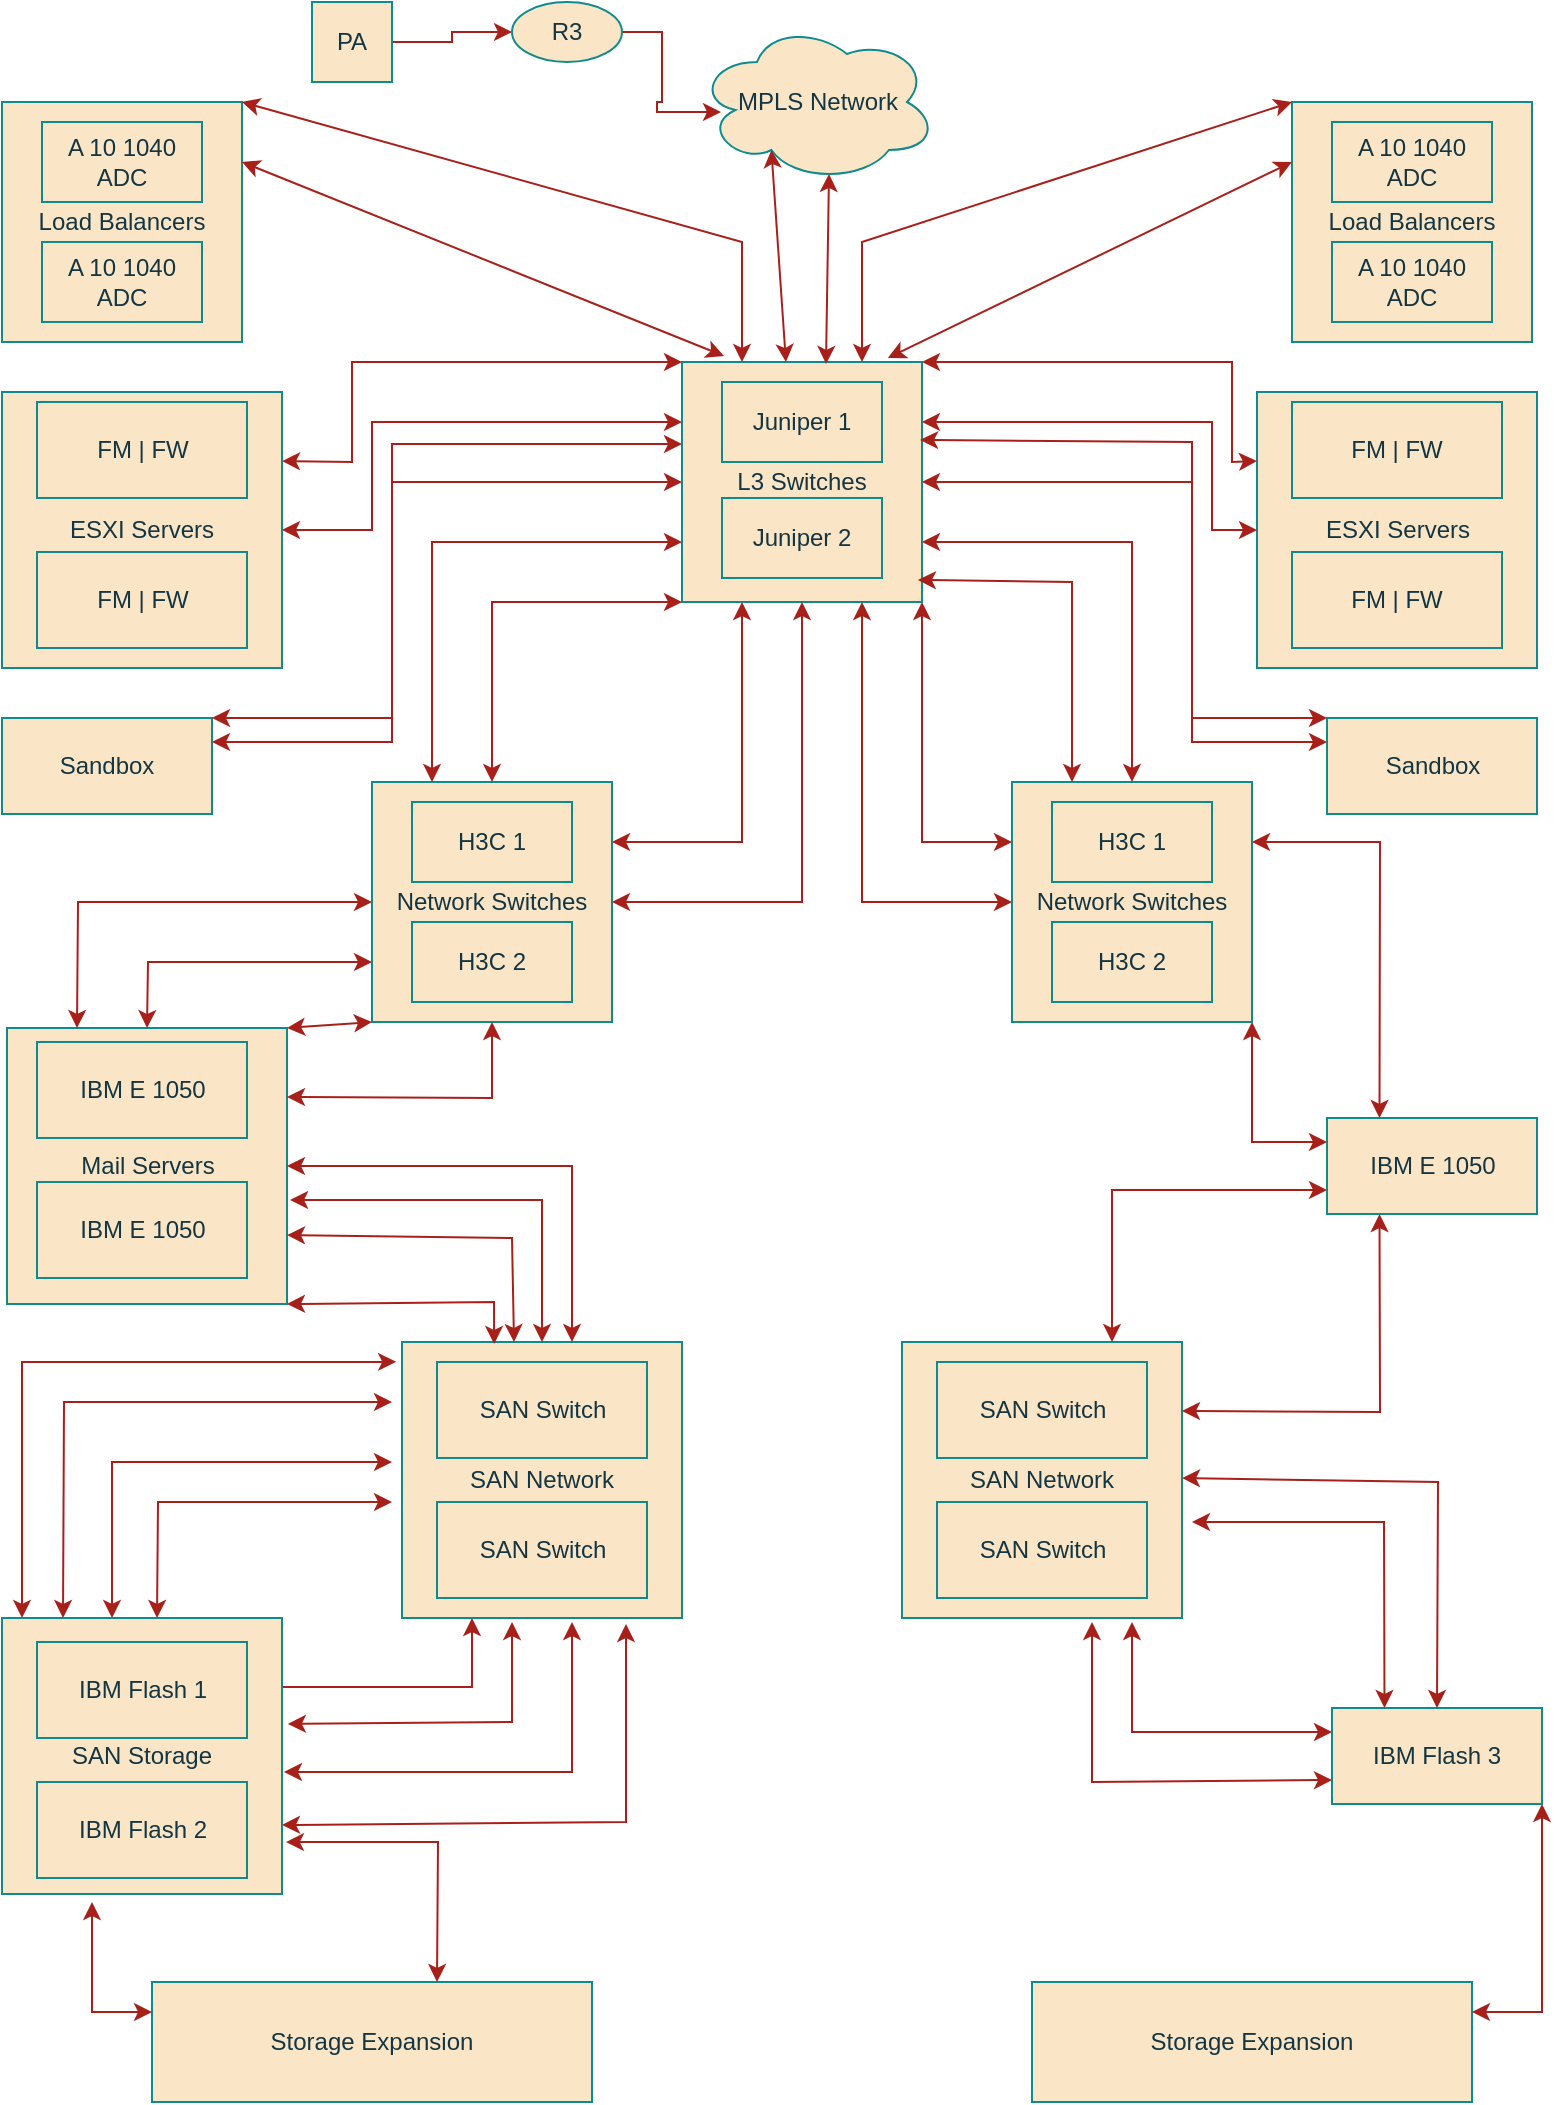 <mxfile version="21.5.0" type="github">
  <diagram name="Page-1" id="SxHQIcBQqMFaZEV1XY9a">
    <mxGraphModel dx="1434" dy="691" grid="1" gridSize="10" guides="1" tooltips="1" connect="1" arrows="1" fold="1" page="1" pageScale="1" pageWidth="850" pageHeight="1100" math="0" shadow="0">
      <root>
        <mxCell id="0" />
        <mxCell id="1" parent="0" />
        <mxCell id="td1JjDbZRhZ5KsccJFVq-1" value="L3 Switches" style="whiteSpace=wrap;html=1;aspect=fixed;labelBackgroundColor=none;fillColor=#FAE5C7;strokeColor=#0F8B8D;fontColor=#143642;" parent="1" vertex="1">
          <mxGeometry x="385" y="190" width="120" height="120" as="geometry" />
        </mxCell>
        <mxCell id="td1JjDbZRhZ5KsccJFVq-2" value="Juniper 1" style="rounded=0;whiteSpace=wrap;html=1;labelBackgroundColor=none;fillColor=#FAE5C7;strokeColor=#0F8B8D;fontColor=#143642;" parent="1" vertex="1">
          <mxGeometry x="405" y="200" width="80" height="40" as="geometry" />
        </mxCell>
        <mxCell id="td1JjDbZRhZ5KsccJFVq-3" value="Juniper 2" style="rounded=0;whiteSpace=wrap;html=1;labelBackgroundColor=none;fillColor=#FAE5C7;strokeColor=#0F8B8D;fontColor=#143642;" parent="1" vertex="1">
          <mxGeometry x="405" y="258" width="80" height="40" as="geometry" />
        </mxCell>
        <mxCell id="td1JjDbZRhZ5KsccJFVq-4" value="Network Switches" style="whiteSpace=wrap;html=1;aspect=fixed;movable=1;resizable=1;rotatable=1;deletable=1;editable=1;locked=0;connectable=1;labelBackgroundColor=none;fillColor=#FAE5C7;strokeColor=#0F8B8D;fontColor=#143642;" parent="1" vertex="1">
          <mxGeometry x="230" y="400" width="120" height="120" as="geometry" />
        </mxCell>
        <mxCell id="td1JjDbZRhZ5KsccJFVq-5" value="H3C 1" style="rounded=0;whiteSpace=wrap;html=1;movable=1;resizable=1;rotatable=1;deletable=1;editable=1;locked=0;connectable=1;labelBackgroundColor=none;fillColor=#FAE5C7;strokeColor=#0F8B8D;fontColor=#143642;" parent="1" vertex="1">
          <mxGeometry x="250" y="410" width="80" height="40" as="geometry" />
        </mxCell>
        <mxCell id="td1JjDbZRhZ5KsccJFVq-6" value="H3C 2" style="rounded=0;whiteSpace=wrap;html=1;movable=1;resizable=1;rotatable=1;deletable=1;editable=1;locked=0;connectable=1;labelBackgroundColor=none;fillColor=#FAE5C7;strokeColor=#0F8B8D;fontColor=#143642;" parent="1" vertex="1">
          <mxGeometry x="250" y="470" width="80" height="40" as="geometry" />
        </mxCell>
        <mxCell id="td1JjDbZRhZ5KsccJFVq-7" value="Network Switches" style="whiteSpace=wrap;html=1;aspect=fixed;movable=1;resizable=1;rotatable=1;deletable=1;editable=1;locked=0;connectable=1;labelBackgroundColor=none;fillColor=#FAE5C7;strokeColor=#0F8B8D;fontColor=#143642;" parent="1" vertex="1">
          <mxGeometry x="550" y="400" width="120" height="120" as="geometry" />
        </mxCell>
        <mxCell id="td1JjDbZRhZ5KsccJFVq-8" value="H3C 1" style="rounded=0;whiteSpace=wrap;html=1;movable=1;resizable=1;rotatable=1;deletable=1;editable=1;locked=0;connectable=1;labelBackgroundColor=none;fillColor=#FAE5C7;strokeColor=#0F8B8D;fontColor=#143642;" parent="1" vertex="1">
          <mxGeometry x="570" y="410" width="80" height="40" as="geometry" />
        </mxCell>
        <mxCell id="td1JjDbZRhZ5KsccJFVq-9" value="H3C 2" style="rounded=0;whiteSpace=wrap;html=1;movable=1;resizable=1;rotatable=1;deletable=1;editable=1;locked=0;connectable=1;labelBackgroundColor=none;fillColor=#FAE5C7;strokeColor=#0F8B8D;fontColor=#143642;" parent="1" vertex="1">
          <mxGeometry x="570" y="470" width="80" height="40" as="geometry" />
        </mxCell>
        <mxCell id="td1JjDbZRhZ5KsccJFVq-10" value="Mail Servers" style="whiteSpace=wrap;html=1;aspect=fixed;movable=1;resizable=1;rotatable=1;deletable=1;editable=1;locked=0;connectable=1;labelBackgroundColor=none;fillColor=#FAE5C7;strokeColor=#0F8B8D;fontColor=#143642;" parent="1" vertex="1">
          <mxGeometry x="47.5" y="523" width="140" height="138" as="geometry" />
        </mxCell>
        <mxCell id="td1JjDbZRhZ5KsccJFVq-11" value="IBM E 1050" style="rounded=0;whiteSpace=wrap;html=1;movable=1;resizable=1;rotatable=1;deletable=1;editable=1;locked=0;connectable=1;labelBackgroundColor=none;fillColor=#FAE5C7;strokeColor=#0F8B8D;fontColor=#143642;" parent="1" vertex="1">
          <mxGeometry x="62.5" y="530" width="105" height="48" as="geometry" />
        </mxCell>
        <mxCell id="td1JjDbZRhZ5KsccJFVq-12" value="IBM E 1050" style="rounded=0;whiteSpace=wrap;html=1;movable=1;resizable=1;rotatable=1;deletable=1;editable=1;locked=0;connectable=1;labelBackgroundColor=none;fillColor=#FAE5C7;strokeColor=#0F8B8D;fontColor=#143642;" parent="1" vertex="1">
          <mxGeometry x="62.5" y="600" width="105" height="48" as="geometry" />
        </mxCell>
        <mxCell id="td1JjDbZRhZ5KsccJFVq-13" value="IBM E 1050" style="rounded=0;whiteSpace=wrap;html=1;movable=1;resizable=1;rotatable=1;deletable=1;editable=1;locked=0;connectable=1;labelBackgroundColor=none;fillColor=#FAE5C7;strokeColor=#0F8B8D;fontColor=#143642;" parent="1" vertex="1">
          <mxGeometry x="707.5" y="568" width="105" height="48" as="geometry" />
        </mxCell>
        <mxCell id="td1JjDbZRhZ5KsccJFVq-31" value="MPLS Network" style="ellipse;shape=cloud;whiteSpace=wrap;html=1;labelBackgroundColor=none;fillColor=#FAE5C7;strokeColor=#0F8B8D;fontColor=#143642;" parent="1" vertex="1">
          <mxGeometry x="392.5" y="20" width="120" height="80" as="geometry" />
        </mxCell>
        <mxCell id="td1JjDbZRhZ5KsccJFVq-36" style="edgeStyle=orthogonalEdgeStyle;rounded=0;orthogonalLoop=1;jettySize=auto;html=1;entryX=0;entryY=0.5;entryDx=0;entryDy=0;labelBackgroundColor=none;strokeColor=#A8201A;fontColor=default;" parent="1" source="td1JjDbZRhZ5KsccJFVq-34" target="td1JjDbZRhZ5KsccJFVq-35" edge="1">
          <mxGeometry relative="1" as="geometry" />
        </mxCell>
        <mxCell id="td1JjDbZRhZ5KsccJFVq-34" value="PA" style="whiteSpace=wrap;html=1;aspect=fixed;labelBackgroundColor=none;fillColor=#FAE5C7;strokeColor=#0F8B8D;fontColor=#143642;" parent="1" vertex="1">
          <mxGeometry x="200" y="10" width="40" height="40" as="geometry" />
        </mxCell>
        <mxCell id="td1JjDbZRhZ5KsccJFVq-37" style="edgeStyle=orthogonalEdgeStyle;rounded=0;orthogonalLoop=1;jettySize=auto;html=1;exitX=1;exitY=0.5;exitDx=0;exitDy=0;entryX=0.1;entryY=0.563;entryDx=0;entryDy=0;entryPerimeter=0;labelBackgroundColor=none;strokeColor=#A8201A;fontColor=default;" parent="1" source="td1JjDbZRhZ5KsccJFVq-35" target="td1JjDbZRhZ5KsccJFVq-31" edge="1">
          <mxGeometry relative="1" as="geometry" />
        </mxCell>
        <mxCell id="td1JjDbZRhZ5KsccJFVq-35" value="R3" style="ellipse;whiteSpace=wrap;html=1;labelBackgroundColor=none;fillColor=#FAE5C7;strokeColor=#0F8B8D;fontColor=#143642;" parent="1" vertex="1">
          <mxGeometry x="300" y="10" width="55" height="30" as="geometry" />
        </mxCell>
        <mxCell id="td1JjDbZRhZ5KsccJFVq-48" style="edgeStyle=orthogonalEdgeStyle;rounded=0;orthogonalLoop=1;jettySize=auto;html=1;exitX=1;exitY=0.25;exitDx=0;exitDy=0;entryX=0.25;entryY=1;entryDx=0;entryDy=0;labelBackgroundColor=none;strokeColor=#A8201A;fontColor=default;" parent="1" source="td1JjDbZRhZ5KsccJFVq-38" target="td1JjDbZRhZ5KsccJFVq-43" edge="1">
          <mxGeometry relative="1" as="geometry" />
        </mxCell>
        <mxCell id="td1JjDbZRhZ5KsccJFVq-38" value="SAN Storage" style="whiteSpace=wrap;html=1;aspect=fixed;movable=1;resizable=1;rotatable=1;deletable=1;editable=1;locked=0;connectable=1;labelBackgroundColor=none;fillColor=#FAE5C7;strokeColor=#0F8B8D;fontColor=#143642;" parent="1" vertex="1">
          <mxGeometry x="45" y="818" width="140" height="138" as="geometry" />
        </mxCell>
        <mxCell id="td1JjDbZRhZ5KsccJFVq-39" value="IBM Flash 1" style="rounded=0;whiteSpace=wrap;html=1;movable=1;resizable=1;rotatable=1;deletable=1;editable=1;locked=0;connectable=1;labelBackgroundColor=none;fillColor=#FAE5C7;strokeColor=#0F8B8D;fontColor=#143642;" parent="1" vertex="1">
          <mxGeometry x="62.5" y="830" width="105" height="48" as="geometry" />
        </mxCell>
        <mxCell id="td1JjDbZRhZ5KsccJFVq-40" value="IBM Flash 2" style="rounded=0;whiteSpace=wrap;html=1;movable=1;resizable=1;rotatable=1;deletable=1;editable=1;locked=0;connectable=1;labelBackgroundColor=none;fillColor=#FAE5C7;strokeColor=#0F8B8D;fontColor=#143642;" parent="1" vertex="1">
          <mxGeometry x="62.5" y="900" width="105" height="48" as="geometry" />
        </mxCell>
        <mxCell id="td1JjDbZRhZ5KsccJFVq-41" value="IBM Flash 3" style="rounded=0;whiteSpace=wrap;html=1;movable=1;resizable=1;rotatable=1;deletable=1;editable=1;locked=0;connectable=1;labelBackgroundColor=none;fillColor=#FAE5C7;strokeColor=#0F8B8D;fontColor=#143642;" parent="1" vertex="1">
          <mxGeometry x="710" y="863" width="105" height="48" as="geometry" />
        </mxCell>
        <mxCell id="td1JjDbZRhZ5KsccJFVq-43" value="SAN Network" style="whiteSpace=wrap;html=1;aspect=fixed;movable=1;resizable=1;rotatable=1;deletable=1;editable=1;locked=0;connectable=1;labelBackgroundColor=none;fillColor=#FAE5C7;strokeColor=#0F8B8D;fontColor=#143642;" parent="1" vertex="1">
          <mxGeometry x="245" y="680" width="140" height="138" as="geometry" />
        </mxCell>
        <mxCell id="td1JjDbZRhZ5KsccJFVq-44" value="SAN Switch" style="rounded=0;whiteSpace=wrap;html=1;movable=1;resizable=1;rotatable=1;deletable=1;editable=1;locked=0;connectable=1;labelBackgroundColor=none;fillColor=#FAE5C7;strokeColor=#0F8B8D;fontColor=#143642;" parent="1" vertex="1">
          <mxGeometry x="262.5" y="690" width="105" height="48" as="geometry" />
        </mxCell>
        <mxCell id="td1JjDbZRhZ5KsccJFVq-45" value="SAN Switch" style="rounded=0;whiteSpace=wrap;html=1;movable=1;resizable=1;rotatable=1;deletable=1;editable=1;locked=0;connectable=1;labelBackgroundColor=none;fillColor=#FAE5C7;strokeColor=#0F8B8D;fontColor=#143642;" parent="1" vertex="1">
          <mxGeometry x="262.5" y="760" width="105" height="48" as="geometry" />
        </mxCell>
        <mxCell id="td1JjDbZRhZ5KsccJFVq-50" value="SAN Network" style="whiteSpace=wrap;html=1;aspect=fixed;movable=1;resizable=1;rotatable=1;deletable=1;editable=1;locked=0;connectable=1;labelBackgroundColor=none;fillColor=#FAE5C7;strokeColor=#0F8B8D;fontColor=#143642;" parent="1" vertex="1">
          <mxGeometry x="495" y="680" width="140" height="138" as="geometry" />
        </mxCell>
        <mxCell id="td1JjDbZRhZ5KsccJFVq-51" value="SAN Switch" style="rounded=0;whiteSpace=wrap;html=1;movable=1;resizable=1;rotatable=1;deletable=1;editable=1;locked=0;connectable=1;labelBackgroundColor=none;fillColor=#FAE5C7;strokeColor=#0F8B8D;fontColor=#143642;" parent="1" vertex="1">
          <mxGeometry x="512.5" y="690" width="105" height="48" as="geometry" />
        </mxCell>
        <mxCell id="td1JjDbZRhZ5KsccJFVq-52" value="SAN Switch" style="rounded=0;whiteSpace=wrap;html=1;movable=1;resizable=1;rotatable=1;deletable=1;editable=1;locked=0;connectable=1;labelBackgroundColor=none;fillColor=#FAE5C7;strokeColor=#0F8B8D;fontColor=#143642;" parent="1" vertex="1">
          <mxGeometry x="512.5" y="760" width="105" height="48" as="geometry" />
        </mxCell>
        <mxCell id="td1JjDbZRhZ5KsccJFVq-65" value="" style="endArrow=classic;startArrow=classic;html=1;rounded=0;exitX=0.75;exitY=0;exitDx=0;exitDy=0;labelBackgroundColor=none;strokeColor=#A8201A;fontColor=default;entryX=0;entryY=0.75;entryDx=0;entryDy=0;" parent="1" source="td1JjDbZRhZ5KsccJFVq-50" edge="1" target="td1JjDbZRhZ5KsccJFVq-13">
          <mxGeometry width="50" height="50" relative="1" as="geometry">
            <mxPoint x="400" y="610" as="sourcePoint" />
            <mxPoint x="690" y="540" as="targetPoint" />
            <Array as="points">
              <mxPoint x="600" y="604" />
            </Array>
          </mxGeometry>
        </mxCell>
        <mxCell id="td1JjDbZRhZ5KsccJFVq-69" value="" style="endArrow=classic;startArrow=classic;html=1;rounded=0;exitX=0;exitY=0.25;exitDx=0;exitDy=0;labelBackgroundColor=none;strokeColor=#A8201A;fontColor=default;entryX=1;entryY=1;entryDx=0;entryDy=0;" parent="1" source="td1JjDbZRhZ5KsccJFVq-13" edge="1" target="td1JjDbZRhZ5KsccJFVq-7">
          <mxGeometry width="50" height="50" relative="1" as="geometry">
            <mxPoint x="595" y="520" as="sourcePoint" />
            <mxPoint x="610" y="520" as="targetPoint" />
            <Array as="points">
              <mxPoint x="670" y="580" />
            </Array>
          </mxGeometry>
        </mxCell>
        <mxCell id="td1JjDbZRhZ5KsccJFVq-70" value="Storage Expansion" style="rounded=0;whiteSpace=wrap;html=1;labelBackgroundColor=none;fillColor=#FAE5C7;strokeColor=#0F8B8D;fontColor=#143642;" parent="1" vertex="1">
          <mxGeometry x="120" y="1000" width="220" height="60" as="geometry" />
        </mxCell>
        <mxCell id="td1JjDbZRhZ5KsccJFVq-71" value="Storage Expansion" style="rounded=0;whiteSpace=wrap;html=1;labelBackgroundColor=none;fillColor=#FAE5C7;strokeColor=#0F8B8D;fontColor=#143642;" parent="1" vertex="1">
          <mxGeometry x="560" y="1000" width="220" height="60" as="geometry" />
        </mxCell>
        <mxCell id="td1JjDbZRhZ5KsccJFVq-74" value="" style="endArrow=classic;startArrow=classic;html=1;rounded=0;entryX=1.014;entryY=0.812;entryDx=0;entryDy=0;entryPerimeter=0;labelBackgroundColor=none;strokeColor=#A8201A;fontColor=default;" parent="1" target="td1JjDbZRhZ5KsccJFVq-38" edge="1">
          <mxGeometry width="50" height="50" relative="1" as="geometry">
            <mxPoint x="262.5" y="1000" as="sourcePoint" />
            <mxPoint x="312.5" y="950" as="targetPoint" />
            <Array as="points">
              <mxPoint x="263" y="930" />
            </Array>
          </mxGeometry>
        </mxCell>
        <mxCell id="td1JjDbZRhZ5KsccJFVq-75" value="" style="endArrow=classic;startArrow=classic;html=1;rounded=0;labelBackgroundColor=none;strokeColor=#A8201A;fontColor=default;exitX=1;exitY=0.25;exitDx=0;exitDy=0;entryX=1;entryY=1;entryDx=0;entryDy=0;" parent="1" source="td1JjDbZRhZ5KsccJFVq-71" target="td1JjDbZRhZ5KsccJFVq-41" edge="1">
          <mxGeometry width="50" height="50" relative="1" as="geometry">
            <mxPoint x="780" y="970" as="sourcePoint" />
            <mxPoint x="780" y="930" as="targetPoint" />
            <Array as="points">
              <mxPoint x="815" y="1015" />
            </Array>
          </mxGeometry>
        </mxCell>
        <mxCell id="td1JjDbZRhZ5KsccJFVq-76" value="" style="endArrow=classic;startArrow=classic;html=1;rounded=0;entryX=-0.021;entryY=0.072;entryDx=0;entryDy=0;entryPerimeter=0;labelBackgroundColor=none;strokeColor=#A8201A;fontColor=default;" parent="1" target="td1JjDbZRhZ5KsccJFVq-43" edge="1">
          <mxGeometry width="50" height="50" relative="1" as="geometry">
            <mxPoint x="55" y="818" as="sourcePoint" />
            <mxPoint x="105" y="768" as="targetPoint" />
            <Array as="points">
              <mxPoint x="55" y="690" />
            </Array>
          </mxGeometry>
        </mxCell>
        <mxCell id="td1JjDbZRhZ5KsccJFVq-77" value="" style="endArrow=classic;startArrow=classic;html=1;rounded=0;labelBackgroundColor=none;strokeColor=#A8201A;fontColor=default;" parent="1" edge="1">
          <mxGeometry width="50" height="50" relative="1" as="geometry">
            <mxPoint x="75.5" y="818" as="sourcePoint" />
            <mxPoint x="240" y="710" as="targetPoint" />
            <Array as="points">
              <mxPoint x="76" y="710" />
              <mxPoint x="120" y="710" />
              <mxPoint x="180" y="710" />
            </Array>
          </mxGeometry>
        </mxCell>
        <mxCell id="td1JjDbZRhZ5KsccJFVq-78" value="" style="endArrow=classic;startArrow=classic;html=1;rounded=0;labelBackgroundColor=none;strokeColor=#A8201A;fontColor=default;" parent="1" edge="1">
          <mxGeometry width="50" height="50" relative="1" as="geometry">
            <mxPoint x="100" y="818" as="sourcePoint" />
            <mxPoint x="240" y="740" as="targetPoint" />
            <Array as="points">
              <mxPoint x="100" y="740" />
              <mxPoint x="190" y="740" />
            </Array>
          </mxGeometry>
        </mxCell>
        <mxCell id="td1JjDbZRhZ5KsccJFVq-79" value="" style="endArrow=classic;startArrow=classic;html=1;rounded=0;labelBackgroundColor=none;strokeColor=#A8201A;fontColor=default;" parent="1" edge="1">
          <mxGeometry width="50" height="50" relative="1" as="geometry">
            <mxPoint x="122.5" y="818" as="sourcePoint" />
            <mxPoint x="240" y="760" as="targetPoint" />
            <Array as="points">
              <mxPoint x="123" y="760" />
            </Array>
          </mxGeometry>
        </mxCell>
        <mxCell id="td1JjDbZRhZ5KsccJFVq-80" value="" style="endArrow=classic;startArrow=classic;html=1;rounded=0;exitX=1.021;exitY=0.384;exitDx=0;exitDy=0;exitPerimeter=0;labelBackgroundColor=none;strokeColor=#A8201A;fontColor=default;" parent="1" source="td1JjDbZRhZ5KsccJFVq-38" edge="1">
          <mxGeometry width="50" height="50" relative="1" as="geometry">
            <mxPoint x="195" y="878" as="sourcePoint" />
            <mxPoint x="300" y="820" as="targetPoint" />
            <Array as="points">
              <mxPoint x="300" y="870" />
            </Array>
          </mxGeometry>
        </mxCell>
        <mxCell id="td1JjDbZRhZ5KsccJFVq-81" value="" style="endArrow=classic;startArrow=classic;html=1;rounded=0;exitX=1.007;exitY=0.558;exitDx=0;exitDy=0;exitPerimeter=0;labelBackgroundColor=none;strokeColor=#A8201A;fontColor=default;" parent="1" source="td1JjDbZRhZ5KsccJFVq-38" edge="1">
          <mxGeometry width="50" height="50" relative="1" as="geometry">
            <mxPoint x="190" y="912" as="sourcePoint" />
            <mxPoint x="330" y="820" as="targetPoint" />
            <Array as="points">
              <mxPoint x="330" y="895" />
            </Array>
          </mxGeometry>
        </mxCell>
        <mxCell id="td1JjDbZRhZ5KsccJFVq-82" value="" style="endArrow=classic;startArrow=classic;html=1;rounded=0;exitX=1;exitY=0.75;exitDx=0;exitDy=0;entryX=0.8;entryY=1.022;entryDx=0;entryDy=0;entryPerimeter=0;labelBackgroundColor=none;strokeColor=#A8201A;fontColor=default;" parent="1" source="td1JjDbZRhZ5KsccJFVq-38" target="td1JjDbZRhZ5KsccJFVq-43" edge="1">
          <mxGeometry width="50" height="50" relative="1" as="geometry">
            <mxPoint x="201" y="905" as="sourcePoint" />
            <mxPoint x="340" y="830" as="targetPoint" />
            <Array as="points">
              <mxPoint x="357" y="920" />
            </Array>
          </mxGeometry>
        </mxCell>
        <mxCell id="TKQVETOo9Dzt4lSncdKY-1" value="" style="endArrow=classic;startArrow=classic;html=1;rounded=0;entryX=0.329;entryY=0.007;entryDx=0;entryDy=0;entryPerimeter=0;labelBackgroundColor=none;strokeColor=#A8201A;fontColor=default;exitX=1;exitY=1;exitDx=0;exitDy=0;" parent="1" target="td1JjDbZRhZ5KsccJFVq-43" edge="1" source="td1JjDbZRhZ5KsccJFVq-10">
          <mxGeometry width="50" height="50" relative="1" as="geometry">
            <mxPoint x="220" y="660" as="sourcePoint" />
            <mxPoint x="230" y="590" as="targetPoint" />
            <Array as="points">
              <mxPoint x="291" y="660" />
            </Array>
          </mxGeometry>
        </mxCell>
        <mxCell id="TKQVETOo9Dzt4lSncdKY-2" value="" style="endArrow=classic;startArrow=classic;html=1;rounded=0;entryX=0.4;entryY=0;entryDx=0;entryDy=0;entryPerimeter=0;labelBackgroundColor=none;strokeColor=#A8201A;fontColor=default;exitX=1;exitY=0.75;exitDx=0;exitDy=0;" parent="1" target="td1JjDbZRhZ5KsccJFVq-43" edge="1" source="td1JjDbZRhZ5KsccJFVq-10">
          <mxGeometry width="50" height="50" relative="1" as="geometry">
            <mxPoint x="210" y="630" as="sourcePoint" />
            <mxPoint x="230" y="578" as="targetPoint" />
            <Array as="points">
              <mxPoint x="300" y="628" />
            </Array>
          </mxGeometry>
        </mxCell>
        <mxCell id="TKQVETOo9Dzt4lSncdKY-3" value="" style="endArrow=classic;startArrow=classic;html=1;rounded=0;entryX=0.5;entryY=0;entryDx=0;entryDy=0;labelBackgroundColor=none;strokeColor=#A8201A;fontColor=default;exitX=1.011;exitY=0.623;exitDx=0;exitDy=0;exitPerimeter=0;" parent="1" target="td1JjDbZRhZ5KsccJFVq-43" edge="1" source="td1JjDbZRhZ5KsccJFVq-10">
          <mxGeometry width="50" height="50" relative="1" as="geometry">
            <mxPoint x="210" y="620" as="sourcePoint" />
            <mxPoint x="230" y="568" as="targetPoint" />
            <Array as="points">
              <mxPoint x="315" y="609" />
            </Array>
          </mxGeometry>
        </mxCell>
        <mxCell id="TKQVETOo9Dzt4lSncdKY-4" value="" style="endArrow=classic;startArrow=classic;html=1;rounded=0;labelBackgroundColor=none;strokeColor=#A8201A;fontColor=default;exitX=1;exitY=0.5;exitDx=0;exitDy=0;" parent="1" edge="1" source="td1JjDbZRhZ5KsccJFVq-10">
          <mxGeometry width="50" height="50" relative="1" as="geometry">
            <mxPoint x="180" y="610" as="sourcePoint" />
            <mxPoint x="330" y="680" as="targetPoint" />
            <Array as="points">
              <mxPoint x="330" y="592" />
            </Array>
          </mxGeometry>
        </mxCell>
        <mxCell id="TKQVETOo9Dzt4lSncdKY-5" value="" style="endArrow=classic;startArrow=classic;html=1;rounded=0;labelBackgroundColor=none;strokeColor=#A8201A;fontColor=default;exitX=0;exitY=0.75;exitDx=0;exitDy=0;" parent="1" source="td1JjDbZRhZ5KsccJFVq-41" edge="1">
          <mxGeometry width="50" height="50" relative="1" as="geometry">
            <mxPoint x="690" y="870" as="sourcePoint" />
            <mxPoint x="590" y="820" as="targetPoint" />
            <Array as="points">
              <mxPoint x="590" y="900" />
            </Array>
          </mxGeometry>
        </mxCell>
        <mxCell id="TKQVETOo9Dzt4lSncdKY-6" value="" style="endArrow=classic;startArrow=classic;html=1;rounded=0;labelBackgroundColor=none;strokeColor=#A8201A;fontColor=default;entryX=0;entryY=0.25;entryDx=0;entryDy=0;" parent="1" edge="1" target="td1JjDbZRhZ5KsccJFVq-41">
          <mxGeometry width="50" height="50" relative="1" as="geometry">
            <mxPoint x="610" y="820" as="sourcePoint" />
            <mxPoint x="667.5" y="840" as="targetPoint" />
            <Array as="points">
              <mxPoint x="610" y="875" />
            </Array>
          </mxGeometry>
        </mxCell>
        <mxCell id="TKQVETOo9Dzt4lSncdKY-7" value="" style="endArrow=classic;startArrow=classic;html=1;rounded=0;labelBackgroundColor=none;strokeColor=#A8201A;fontColor=default;exitX=0.25;exitY=0;exitDx=0;exitDy=0;" parent="1" edge="1" source="td1JjDbZRhZ5KsccJFVq-41">
          <mxGeometry width="50" height="50" relative="1" as="geometry">
            <mxPoint x="697.5" y="830" as="sourcePoint" />
            <mxPoint x="640" y="770" as="targetPoint" />
            <Array as="points">
              <mxPoint x="736" y="770" />
            </Array>
          </mxGeometry>
        </mxCell>
        <mxCell id="TKQVETOo9Dzt4lSncdKY-8" value="" style="endArrow=classic;startArrow=classic;html=1;rounded=0;entryX=1.036;entryY=0.652;entryDx=0;entryDy=0;entryPerimeter=0;labelBackgroundColor=none;strokeColor=#A8201A;fontColor=default;exitX=0.5;exitY=0;exitDx=0;exitDy=0;" parent="1" edge="1" source="td1JjDbZRhZ5KsccJFVq-41">
          <mxGeometry width="50" height="50" relative="1" as="geometry">
            <mxPoint x="720" y="830" as="sourcePoint" />
            <mxPoint x="635" y="748" as="targetPoint" />
            <Array as="points">
              <mxPoint x="763" y="750" />
            </Array>
          </mxGeometry>
        </mxCell>
        <mxCell id="TKQVETOo9Dzt4lSncdKY-9" value="" style="endArrow=classic;startArrow=classic;html=1;rounded=0;exitX=0;exitY=0.25;exitDx=0;exitDy=0;labelBackgroundColor=none;strokeColor=#A8201A;fontColor=default;" parent="1" source="td1JjDbZRhZ5KsccJFVq-70" edge="1">
          <mxGeometry width="50" height="50" relative="1" as="geometry">
            <mxPoint x="90" y="1040" as="sourcePoint" />
            <mxPoint x="90" y="960" as="targetPoint" />
            <Array as="points">
              <mxPoint x="90" y="1015" />
            </Array>
          </mxGeometry>
        </mxCell>
        <mxCell id="TKQVETOo9Dzt4lSncdKY-10" value="" style="endArrow=classic;startArrow=classic;html=1;rounded=0;entryX=0.983;entryY=0.908;entryDx=0;entryDy=0;entryPerimeter=0;labelBackgroundColor=none;strokeColor=#A8201A;fontColor=default;exitX=0.25;exitY=0;exitDx=0;exitDy=0;" parent="1" target="td1JjDbZRhZ5KsccJFVq-1" edge="1" source="td1JjDbZRhZ5KsccJFVq-7">
          <mxGeometry width="50" height="50" relative="1" as="geometry">
            <mxPoint x="580" y="350" as="sourcePoint" />
            <mxPoint x="570" y="210" as="targetPoint" />
            <Array as="points">
              <mxPoint x="580" y="300" />
            </Array>
          </mxGeometry>
        </mxCell>
        <mxCell id="TKQVETOo9Dzt4lSncdKY-12" value="" style="endArrow=classic;startArrow=classic;html=1;rounded=0;exitX=0;exitY=0.25;exitDx=0;exitDy=0;labelBackgroundColor=none;strokeColor=#A8201A;fontColor=default;entryX=1;entryY=1;entryDx=0;entryDy=0;" parent="1" source="td1JjDbZRhZ5KsccJFVq-7" edge="1" target="td1JjDbZRhZ5KsccJFVq-1">
          <mxGeometry width="50" height="50" relative="1" as="geometry">
            <mxPoint x="440" y="300" as="sourcePoint" />
            <mxPoint x="490" y="260" as="targetPoint" />
            <Array as="points">
              <mxPoint x="505" y="430" />
            </Array>
          </mxGeometry>
        </mxCell>
        <mxCell id="TKQVETOo9Dzt4lSncdKY-13" value="" style="endArrow=classic;startArrow=classic;html=1;rounded=0;exitX=1;exitY=0.25;exitDx=0;exitDy=0;labelBackgroundColor=none;strokeColor=#A8201A;fontColor=default;entryX=0.25;entryY=1;entryDx=0;entryDy=0;" parent="1" source="td1JjDbZRhZ5KsccJFVq-4" edge="1" target="td1JjDbZRhZ5KsccJFVq-1">
          <mxGeometry width="50" height="50" relative="1" as="geometry">
            <mxPoint x="470" y="388" as="sourcePoint" />
            <mxPoint x="410" y="270" as="targetPoint" />
            <Array as="points">
              <mxPoint x="415" y="430" />
            </Array>
          </mxGeometry>
        </mxCell>
        <mxCell id="TKQVETOo9Dzt4lSncdKY-14" value="" style="endArrow=classic;startArrow=classic;html=1;rounded=0;exitX=1;exitY=0.5;exitDx=0;exitDy=0;labelBackgroundColor=none;strokeColor=#A8201A;fontColor=default;entryX=0.5;entryY=1;entryDx=0;entryDy=0;" parent="1" source="td1JjDbZRhZ5KsccJFVq-4" edge="1" target="td1JjDbZRhZ5KsccJFVq-1">
          <mxGeometry width="50" height="50" relative="1" as="geometry">
            <mxPoint x="500" y="388" as="sourcePoint" />
            <mxPoint x="440" y="270" as="targetPoint" />
            <Array as="points">
              <mxPoint x="445" y="460" />
            </Array>
          </mxGeometry>
        </mxCell>
        <mxCell id="TKQVETOo9Dzt4lSncdKY-15" value="" style="endArrow=classic;startArrow=classic;html=1;rounded=0;exitX=0;exitY=0.5;exitDx=0;exitDy=0;labelBackgroundColor=none;strokeColor=#A8201A;fontColor=default;entryX=0.75;entryY=1;entryDx=0;entryDy=0;" parent="1" source="td1JjDbZRhZ5KsccJFVq-7" target="td1JjDbZRhZ5KsccJFVq-1" edge="1">
          <mxGeometry width="50" height="50" relative="1" as="geometry">
            <mxPoint x="345" y="425" as="sourcePoint" />
            <mxPoint x="470" y="270" as="targetPoint" />
            <Array as="points">
              <mxPoint x="475" y="460" />
            </Array>
          </mxGeometry>
        </mxCell>
        <mxCell id="TKQVETOo9Dzt4lSncdKY-16" value="" style="endArrow=classic;startArrow=classic;html=1;rounded=0;labelBackgroundColor=none;strokeColor=#A8201A;fontColor=default;entryX=0.25;entryY=0;entryDx=0;entryDy=0;exitX=1;exitY=0.25;exitDx=0;exitDy=0;" parent="1" edge="1" target="td1JjDbZRhZ5KsccJFVq-13" source="td1JjDbZRhZ5KsccJFVq-7">
          <mxGeometry width="50" height="50" relative="1" as="geometry">
            <mxPoint x="670" y="390" as="sourcePoint" />
            <mxPoint x="720" y="500" as="targetPoint" />
            <Array as="points">
              <mxPoint x="734" y="430" />
            </Array>
          </mxGeometry>
        </mxCell>
        <mxCell id="TKQVETOo9Dzt4lSncdKY-17" value="" style="endArrow=classic;startArrow=classic;html=1;rounded=0;exitX=0.5;exitY=0;exitDx=0;exitDy=0;entryX=0;entryY=1;entryDx=0;entryDy=0;labelBackgroundColor=none;strokeColor=#A8201A;fontColor=default;" parent="1" source="td1JjDbZRhZ5KsccJFVq-4" target="td1JjDbZRhZ5KsccJFVq-1" edge="1">
          <mxGeometry width="50" height="50" relative="1" as="geometry">
            <mxPoint x="400" y="310" as="sourcePoint" />
            <mxPoint x="450" y="260" as="targetPoint" />
            <Array as="points">
              <mxPoint x="290" y="310" />
            </Array>
          </mxGeometry>
        </mxCell>
        <mxCell id="TKQVETOo9Dzt4lSncdKY-18" value="" style="endArrow=classic;startArrow=classic;html=1;rounded=0;exitX=0.25;exitY=0;exitDx=0;exitDy=0;labelBackgroundColor=none;strokeColor=#A8201A;fontColor=default;entryX=0;entryY=0.75;entryDx=0;entryDy=0;" parent="1" edge="1" target="td1JjDbZRhZ5KsccJFVq-1" source="td1JjDbZRhZ5KsccJFVq-4">
          <mxGeometry width="50" height="50" relative="1" as="geometry">
            <mxPoint x="260" y="320" as="sourcePoint" />
            <mxPoint x="350" y="190" as="targetPoint" />
            <Array as="points">
              <mxPoint x="260" y="280" />
            </Array>
          </mxGeometry>
        </mxCell>
        <mxCell id="TKQVETOo9Dzt4lSncdKY-19" value="" style="endArrow=classic;startArrow=classic;html=1;rounded=0;entryX=0;entryY=0.5;entryDx=0;entryDy=0;labelBackgroundColor=none;strokeColor=#A8201A;fontColor=default;exitX=0.25;exitY=0;exitDx=0;exitDy=0;" parent="1" target="td1JjDbZRhZ5KsccJFVq-4" edge="1" source="td1JjDbZRhZ5KsccJFVq-10">
          <mxGeometry width="50" height="50" relative="1" as="geometry">
            <mxPoint x="80" y="510" as="sourcePoint" />
            <mxPoint x="130" y="460" as="targetPoint" />
            <Array as="points">
              <mxPoint x="83" y="460" />
            </Array>
          </mxGeometry>
        </mxCell>
        <mxCell id="TKQVETOo9Dzt4lSncdKY-20" value="" style="endArrow=classic;startArrow=classic;html=1;rounded=0;entryX=0;entryY=0.75;entryDx=0;entryDy=0;labelBackgroundColor=none;strokeColor=#A8201A;fontColor=default;exitX=0.5;exitY=0;exitDx=0;exitDy=0;" parent="1" target="td1JjDbZRhZ5KsccJFVq-4" edge="1" source="td1JjDbZRhZ5KsccJFVq-10">
          <mxGeometry width="50" height="50" relative="1" as="geometry">
            <mxPoint x="110" y="510" as="sourcePoint" />
            <mxPoint x="160" y="460" as="targetPoint" />
            <Array as="points">
              <mxPoint x="118" y="490" />
            </Array>
          </mxGeometry>
        </mxCell>
        <mxCell id="TKQVETOo9Dzt4lSncdKY-22" value="" style="endArrow=classic;startArrow=classic;html=1;rounded=0;entryX=0.5;entryY=1;entryDx=0;entryDy=0;labelBackgroundColor=none;strokeColor=#A8201A;fontColor=default;exitX=1;exitY=0.25;exitDx=0;exitDy=0;" parent="1" target="td1JjDbZRhZ5KsccJFVq-4" edge="1" source="td1JjDbZRhZ5KsccJFVq-10">
          <mxGeometry width="50" height="50" relative="1" as="geometry">
            <mxPoint x="210" y="570" as="sourcePoint" />
            <mxPoint x="230" y="519" as="targetPoint" />
            <Array as="points">
              <mxPoint x="290" y="558" />
            </Array>
          </mxGeometry>
        </mxCell>
        <mxCell id="TKQVETOo9Dzt4lSncdKY-24" value="" style="endArrow=classic;startArrow=classic;html=1;rounded=0;entryX=0.31;entryY=0.8;entryDx=0;entryDy=0;entryPerimeter=0;exitX=0.433;exitY=0;exitDx=0;exitDy=0;labelBackgroundColor=none;strokeColor=#A8201A;fontColor=default;exitPerimeter=0;" parent="1" target="td1JjDbZRhZ5KsccJFVq-31" edge="1" source="td1JjDbZRhZ5KsccJFVq-1">
          <mxGeometry width="50" height="50" relative="1" as="geometry">
            <mxPoint x="437" y="130" as="sourcePoint" />
            <mxPoint x="475" y="90" as="targetPoint" />
          </mxGeometry>
        </mxCell>
        <mxCell id="lx58xi5yJnhBe2Ac_nuR-2" value="ESXI Servers" style="whiteSpace=wrap;html=1;aspect=fixed;movable=1;resizable=1;rotatable=1;deletable=1;editable=1;locked=0;connectable=1;labelBackgroundColor=none;fillColor=#FAE5C7;strokeColor=#0F8B8D;fontColor=#143642;" vertex="1" parent="1">
          <mxGeometry x="45" y="205" width="140" height="138" as="geometry" />
        </mxCell>
        <mxCell id="lx58xi5yJnhBe2Ac_nuR-3" value="FM | FW" style="rounded=0;whiteSpace=wrap;html=1;movable=1;resizable=1;rotatable=1;deletable=1;editable=1;locked=0;connectable=1;labelBackgroundColor=none;fillColor=#FAE5C7;strokeColor=#0F8B8D;fontColor=#143642;" vertex="1" parent="1">
          <mxGeometry x="62.5" y="210" width="105" height="48" as="geometry" />
        </mxCell>
        <mxCell id="lx58xi5yJnhBe2Ac_nuR-4" value="FM | FW" style="rounded=0;whiteSpace=wrap;html=1;movable=1;resizable=1;rotatable=1;deletable=1;editable=1;locked=0;connectable=1;labelBackgroundColor=none;fillColor=#FAE5C7;strokeColor=#0F8B8D;fontColor=#143642;" vertex="1" parent="1">
          <mxGeometry x="62.5" y="285" width="105" height="48" as="geometry" />
        </mxCell>
        <mxCell id="lx58xi5yJnhBe2Ac_nuR-7" value="" style="endArrow=classic;startArrow=classic;html=1;rounded=0;labelBackgroundColor=none;strokeColor=#A8201A;fontColor=default;entryX=1;entryY=0.75;entryDx=0;entryDy=0;exitX=0.5;exitY=0;exitDx=0;exitDy=0;" edge="1" parent="1" source="td1JjDbZRhZ5KsccJFVq-7" target="td1JjDbZRhZ5KsccJFVq-1">
          <mxGeometry width="50" height="50" relative="1" as="geometry">
            <mxPoint x="610" y="350" as="sourcePoint" />
            <mxPoint x="510" y="190" as="targetPoint" />
            <Array as="points">
              <mxPoint x="610" y="280" />
            </Array>
          </mxGeometry>
        </mxCell>
        <mxCell id="lx58xi5yJnhBe2Ac_nuR-8" value="ESXI Servers" style="whiteSpace=wrap;html=1;aspect=fixed;movable=1;resizable=1;rotatable=1;deletable=1;editable=1;locked=0;connectable=1;labelBackgroundColor=none;fillColor=#FAE5C7;strokeColor=#0F8B8D;fontColor=#143642;" vertex="1" parent="1">
          <mxGeometry x="672.5" y="205" width="140" height="138" as="geometry" />
        </mxCell>
        <mxCell id="lx58xi5yJnhBe2Ac_nuR-9" value="FM | FW" style="rounded=0;whiteSpace=wrap;html=1;movable=1;resizable=1;rotatable=1;deletable=1;editable=1;locked=0;connectable=1;labelBackgroundColor=none;fillColor=#FAE5C7;strokeColor=#0F8B8D;fontColor=#143642;" vertex="1" parent="1">
          <mxGeometry x="690" y="210" width="105" height="48" as="geometry" />
        </mxCell>
        <mxCell id="lx58xi5yJnhBe2Ac_nuR-10" value="FM | FW" style="rounded=0;whiteSpace=wrap;html=1;movable=1;resizable=1;rotatable=1;deletable=1;editable=1;locked=0;connectable=1;labelBackgroundColor=none;fillColor=#FAE5C7;strokeColor=#0F8B8D;fontColor=#143642;" vertex="1" parent="1">
          <mxGeometry x="690" y="285" width="105" height="48" as="geometry" />
        </mxCell>
        <mxCell id="lx58xi5yJnhBe2Ac_nuR-15" value="" style="endArrow=classic;startArrow=classic;html=1;rounded=0;labelBackgroundColor=none;strokeColor=#A8201A;fontColor=default;exitX=0.6;exitY=0.008;exitDx=0;exitDy=0;exitPerimeter=0;entryX=0.55;entryY=0.95;entryDx=0;entryDy=0;entryPerimeter=0;" edge="1" parent="1" source="td1JjDbZRhZ5KsccJFVq-1" target="td1JjDbZRhZ5KsccJFVq-31">
          <mxGeometry width="50" height="50" relative="1" as="geometry">
            <mxPoint x="450" y="190" as="sourcePoint" />
            <mxPoint x="450" y="70" as="targetPoint" />
            <Array as="points" />
          </mxGeometry>
        </mxCell>
        <mxCell id="lx58xi5yJnhBe2Ac_nuR-16" value="" style="endArrow=classic;startArrow=classic;html=1;rounded=0;exitX=1;exitY=0.25;exitDx=0;exitDy=0;labelBackgroundColor=none;strokeColor=#A8201A;fontColor=default;entryX=0;entryY=0.5;entryDx=0;entryDy=0;" edge="1" parent="1" source="td1JjDbZRhZ5KsccJFVq-1" target="lx58xi5yJnhBe2Ac_nuR-8">
          <mxGeometry width="50" height="50" relative="1" as="geometry">
            <mxPoint x="507.5" y="174" as="sourcePoint" />
            <mxPoint x="660" y="124" as="targetPoint" />
            <Array as="points">
              <mxPoint x="650" y="220" />
              <mxPoint x="650" y="274" />
            </Array>
          </mxGeometry>
        </mxCell>
        <mxCell id="lx58xi5yJnhBe2Ac_nuR-19" value="Sandbox" style="rounded=0;whiteSpace=wrap;html=1;movable=1;resizable=1;rotatable=1;deletable=1;editable=1;locked=0;connectable=1;labelBackgroundColor=none;fillColor=#FAE5C7;strokeColor=#0F8B8D;fontColor=#143642;" vertex="1" parent="1">
          <mxGeometry x="707.5" y="368" width="105" height="48" as="geometry" />
        </mxCell>
        <mxCell id="lx58xi5yJnhBe2Ac_nuR-20" value="Sandbox" style="rounded=0;whiteSpace=wrap;html=1;movable=1;resizable=1;rotatable=1;deletable=1;editable=1;locked=0;connectable=1;labelBackgroundColor=none;fillColor=#FAE5C7;strokeColor=#0F8B8D;fontColor=#143642;" vertex="1" parent="1">
          <mxGeometry x="45" y="368" width="105" height="48" as="geometry" />
        </mxCell>
        <mxCell id="lx58xi5yJnhBe2Ac_nuR-22" value="" style="endArrow=classic;startArrow=classic;html=1;rounded=0;exitX=1;exitY=0.25;exitDx=0;exitDy=0;entryX=0;entryY=0.342;entryDx=0;entryDy=0;entryPerimeter=0;labelBackgroundColor=none;strokeColor=#A8201A;fontColor=default;" edge="1" parent="1" source="lx58xi5yJnhBe2Ac_nuR-20" target="td1JjDbZRhZ5KsccJFVq-1">
          <mxGeometry width="50" height="50" relative="1" as="geometry">
            <mxPoint x="180" y="268" as="sourcePoint" />
            <mxPoint x="230" y="218" as="targetPoint" />
            <Array as="points">
              <mxPoint x="240" y="380" />
              <mxPoint x="240" y="260" />
              <mxPoint x="240" y="231" />
            </Array>
          </mxGeometry>
        </mxCell>
        <mxCell id="lx58xi5yJnhBe2Ac_nuR-24" value="" style="endArrow=classic;startArrow=classic;html=1;rounded=0;entryX=0;entryY=0.5;entryDx=0;entryDy=0;labelBackgroundColor=none;strokeColor=#A8201A;fontColor=default;exitX=1;exitY=0;exitDx=0;exitDy=0;" edge="1" parent="1" source="lx58xi5yJnhBe2Ac_nuR-20" target="td1JjDbZRhZ5KsccJFVq-1">
          <mxGeometry width="50" height="50" relative="1" as="geometry">
            <mxPoint x="170" y="300" as="sourcePoint" />
            <mxPoint x="384.5" y="181" as="targetPoint" />
            <Array as="points">
              <mxPoint x="240" y="368" />
              <mxPoint x="240" y="250" />
            </Array>
          </mxGeometry>
        </mxCell>
        <mxCell id="lx58xi5yJnhBe2Ac_nuR-27" value="" style="endArrow=classic;startArrow=classic;html=1;rounded=0;labelBackgroundColor=none;strokeColor=#A8201A;fontColor=default;exitX=0.992;exitY=0.325;exitDx=0;exitDy=0;exitPerimeter=0;entryX=0;entryY=0.25;entryDx=0;entryDy=0;" edge="1" parent="1" source="td1JjDbZRhZ5KsccJFVq-1" target="lx58xi5yJnhBe2Ac_nuR-19">
          <mxGeometry width="50" height="50" relative="1" as="geometry">
            <mxPoint x="500" y="170" as="sourcePoint" />
            <mxPoint x="710" y="390" as="targetPoint" />
            <Array as="points">
              <mxPoint x="640" y="230" />
              <mxPoint x="640" y="380" />
            </Array>
          </mxGeometry>
        </mxCell>
        <mxCell id="lx58xi5yJnhBe2Ac_nuR-28" value="" style="endArrow=classic;startArrow=classic;html=1;rounded=0;entryX=0;entryY=0;entryDx=0;entryDy=0;exitX=1;exitY=0.5;exitDx=0;exitDy=0;labelBackgroundColor=none;strokeColor=#A8201A;fontColor=default;" edge="1" parent="1" source="td1JjDbZRhZ5KsccJFVq-1" target="lx58xi5yJnhBe2Ac_nuR-19">
          <mxGeometry width="50" height="50" relative="1" as="geometry">
            <mxPoint x="507.5" y="177.5" as="sourcePoint" />
            <mxPoint x="687.5" y="258.5" as="targetPoint" />
            <Array as="points">
              <mxPoint x="640" y="250" />
              <mxPoint x="640" y="368" />
            </Array>
          </mxGeometry>
        </mxCell>
        <mxCell id="lx58xi5yJnhBe2Ac_nuR-29" value="" style="endArrow=classic;startArrow=classic;html=1;rounded=0;strokeColor=#A8201A;fontColor=#143642;fillColor=#FAE5C7;entryX=0;entryY=0.25;entryDx=0;entryDy=0;exitX=1;exitY=0.5;exitDx=0;exitDy=0;" edge="1" parent="1" source="lx58xi5yJnhBe2Ac_nuR-2" target="td1JjDbZRhZ5KsccJFVq-1">
          <mxGeometry width="50" height="50" relative="1" as="geometry">
            <mxPoint x="250" y="180" as="sourcePoint" />
            <mxPoint x="300" y="130" as="targetPoint" />
            <Array as="points">
              <mxPoint x="230" y="274" />
              <mxPoint x="230" y="220" />
            </Array>
          </mxGeometry>
        </mxCell>
        <mxCell id="lx58xi5yJnhBe2Ac_nuR-30" value="" style="endArrow=classic;startArrow=classic;html=1;rounded=0;strokeColor=#A8201A;fontColor=#143642;fillColor=#FAE5C7;entryX=0;entryY=0;entryDx=0;entryDy=0;exitX=1;exitY=0.25;exitDx=0;exitDy=0;" edge="1" parent="1" source="lx58xi5yJnhBe2Ac_nuR-2" target="td1JjDbZRhZ5KsccJFVq-1">
          <mxGeometry width="50" height="50" relative="1" as="geometry">
            <mxPoint x="240" y="180" as="sourcePoint" />
            <mxPoint x="290" y="130" as="targetPoint" />
            <Array as="points">
              <mxPoint x="220" y="240" />
              <mxPoint x="220" y="190" />
            </Array>
          </mxGeometry>
        </mxCell>
        <mxCell id="lx58xi5yJnhBe2Ac_nuR-31" value="" style="endArrow=classic;startArrow=classic;html=1;rounded=0;strokeColor=#A8201A;fontColor=#143642;fillColor=#FAE5C7;entryX=0;entryY=0.25;entryDx=0;entryDy=0;exitX=1;exitY=0;exitDx=0;exitDy=0;" edge="1" parent="1" source="td1JjDbZRhZ5KsccJFVq-1" target="lx58xi5yJnhBe2Ac_nuR-8">
          <mxGeometry width="50" height="50" relative="1" as="geometry">
            <mxPoint x="520" y="120" as="sourcePoint" />
            <mxPoint x="570" y="70" as="targetPoint" />
            <Array as="points">
              <mxPoint x="660" y="190" />
              <mxPoint x="660" y="240" />
            </Array>
          </mxGeometry>
        </mxCell>
        <mxCell id="lx58xi5yJnhBe2Ac_nuR-32" value="Load Balancers" style="whiteSpace=wrap;html=1;aspect=fixed;movable=1;resizable=1;rotatable=1;deletable=1;editable=1;locked=0;connectable=1;labelBackgroundColor=none;fillColor=#FAE5C7;strokeColor=#0F8B8D;fontColor=#143642;" vertex="1" parent="1">
          <mxGeometry x="45" y="60" width="120" height="120" as="geometry" />
        </mxCell>
        <mxCell id="lx58xi5yJnhBe2Ac_nuR-33" value="A 10 1040 ADC" style="rounded=0;whiteSpace=wrap;html=1;movable=1;resizable=1;rotatable=1;deletable=1;editable=1;locked=0;connectable=1;labelBackgroundColor=none;fillColor=#FAE5C7;strokeColor=#0F8B8D;fontColor=#143642;" vertex="1" parent="1">
          <mxGeometry x="65" y="70" width="80" height="40" as="geometry" />
        </mxCell>
        <mxCell id="lx58xi5yJnhBe2Ac_nuR-34" value="A 10 1040 ADC" style="rounded=0;whiteSpace=wrap;html=1;movable=1;resizable=1;rotatable=1;deletable=1;editable=1;locked=0;connectable=1;labelBackgroundColor=none;fillColor=#FAE5C7;strokeColor=#0F8B8D;fontColor=#143642;" vertex="1" parent="1">
          <mxGeometry x="65" y="130" width="80" height="40" as="geometry" />
        </mxCell>
        <mxCell id="lx58xi5yJnhBe2Ac_nuR-36" value="Load Balancers" style="whiteSpace=wrap;html=1;aspect=fixed;movable=1;resizable=1;rotatable=1;deletable=1;editable=1;locked=0;connectable=1;labelBackgroundColor=none;fillColor=#FAE5C7;strokeColor=#0F8B8D;fontColor=#143642;" vertex="1" parent="1">
          <mxGeometry x="690" y="60" width="120" height="120" as="geometry" />
        </mxCell>
        <mxCell id="lx58xi5yJnhBe2Ac_nuR-37" value="A 10 1040 ADC" style="rounded=0;whiteSpace=wrap;html=1;movable=1;resizable=1;rotatable=1;deletable=1;editable=1;locked=0;connectable=1;labelBackgroundColor=none;fillColor=#FAE5C7;strokeColor=#0F8B8D;fontColor=#143642;" vertex="1" parent="1">
          <mxGeometry x="710" y="70" width="80" height="40" as="geometry" />
        </mxCell>
        <mxCell id="lx58xi5yJnhBe2Ac_nuR-38" value="A 10 1040 ADC" style="rounded=0;whiteSpace=wrap;html=1;movable=1;resizable=1;rotatable=1;deletable=1;editable=1;locked=0;connectable=1;labelBackgroundColor=none;fillColor=#FAE5C7;strokeColor=#0F8B8D;fontColor=#143642;" vertex="1" parent="1">
          <mxGeometry x="710" y="130" width="80" height="40" as="geometry" />
        </mxCell>
        <mxCell id="lx58xi5yJnhBe2Ac_nuR-39" value="" style="endArrow=classic;startArrow=classic;html=1;rounded=0;strokeColor=#A8201A;fontColor=#143642;fillColor=#FAE5C7;entryX=0.25;entryY=1;entryDx=0;entryDy=0;exitX=1;exitY=0.25;exitDx=0;exitDy=0;" edge="1" parent="1" source="td1JjDbZRhZ5KsccJFVq-50" target="td1JjDbZRhZ5KsccJFVq-13">
          <mxGeometry width="50" height="50" relative="1" as="geometry">
            <mxPoint x="700" y="700" as="sourcePoint" />
            <mxPoint x="750" y="650" as="targetPoint" />
            <Array as="points">
              <mxPoint x="734" y="715" />
            </Array>
          </mxGeometry>
        </mxCell>
        <mxCell id="lx58xi5yJnhBe2Ac_nuR-40" value="" style="endArrow=classic;startArrow=classic;html=1;rounded=0;strokeColor=#A8201A;fontColor=#143642;fillColor=#FAE5C7;exitX=1;exitY=0;exitDx=0;exitDy=0;entryX=0;entryY=1;entryDx=0;entryDy=0;" edge="1" parent="1" source="td1JjDbZRhZ5KsccJFVq-10" target="td1JjDbZRhZ5KsccJFVq-4">
          <mxGeometry width="50" height="50" relative="1" as="geometry">
            <mxPoint x="205" y="580" as="sourcePoint" />
            <mxPoint x="250" y="540" as="targetPoint" />
          </mxGeometry>
        </mxCell>
        <mxCell id="lx58xi5yJnhBe2Ac_nuR-41" value="" style="endArrow=classic;startArrow=classic;html=1;rounded=0;strokeColor=#A8201A;fontColor=#143642;fillColor=#FAE5C7;entryX=0.25;entryY=0;entryDx=0;entryDy=0;exitX=1;exitY=0;exitDx=0;exitDy=0;" edge="1" parent="1" source="lx58xi5yJnhBe2Ac_nuR-32" target="td1JjDbZRhZ5KsccJFVq-1">
          <mxGeometry width="50" height="50" relative="1" as="geometry">
            <mxPoint x="240" y="115" as="sourcePoint" />
            <mxPoint x="400" y="115" as="targetPoint" />
            <Array as="points">
              <mxPoint x="415" y="130" />
            </Array>
          </mxGeometry>
        </mxCell>
        <mxCell id="lx58xi5yJnhBe2Ac_nuR-42" value="" style="endArrow=classic;startArrow=classic;html=1;rounded=0;strokeColor=#A8201A;fontColor=#143642;fillColor=#FAE5C7;exitX=1;exitY=0.25;exitDx=0;exitDy=0;entryX=0.175;entryY=-0.025;entryDx=0;entryDy=0;entryPerimeter=0;" edge="1" parent="1" source="lx58xi5yJnhBe2Ac_nuR-32" target="td1JjDbZRhZ5KsccJFVq-1">
          <mxGeometry width="50" height="50" relative="1" as="geometry">
            <mxPoint x="190" y="140" as="sourcePoint" />
            <mxPoint x="400" y="110" as="targetPoint" />
          </mxGeometry>
        </mxCell>
        <mxCell id="lx58xi5yJnhBe2Ac_nuR-43" value="" style="endArrow=classic;startArrow=classic;html=1;rounded=0;strokeColor=#A8201A;fontColor=#143642;fillColor=#FAE5C7;entryX=0;entryY=0;entryDx=0;entryDy=0;exitX=0.75;exitY=0;exitDx=0;exitDy=0;" edge="1" parent="1" source="td1JjDbZRhZ5KsccJFVq-1" target="lx58xi5yJnhBe2Ac_nuR-36">
          <mxGeometry width="50" height="50" relative="1" as="geometry">
            <mxPoint x="570" y="90" as="sourcePoint" />
            <mxPoint x="620" y="40" as="targetPoint" />
            <Array as="points">
              <mxPoint x="475" y="130" />
            </Array>
          </mxGeometry>
        </mxCell>
        <mxCell id="lx58xi5yJnhBe2Ac_nuR-44" value="" style="endArrow=classic;startArrow=classic;html=1;rounded=0;strokeColor=#A8201A;fontColor=#143642;fillColor=#FAE5C7;entryX=0;entryY=0.25;entryDx=0;entryDy=0;exitX=0.858;exitY=-0.017;exitDx=0;exitDy=0;exitPerimeter=0;" edge="1" parent="1" source="td1JjDbZRhZ5KsccJFVq-1" target="lx58xi5yJnhBe2Ac_nuR-36">
          <mxGeometry width="50" height="50" relative="1" as="geometry">
            <mxPoint x="610" y="130" as="sourcePoint" />
            <mxPoint x="660" y="80" as="targetPoint" />
          </mxGeometry>
        </mxCell>
      </root>
    </mxGraphModel>
  </diagram>
</mxfile>
